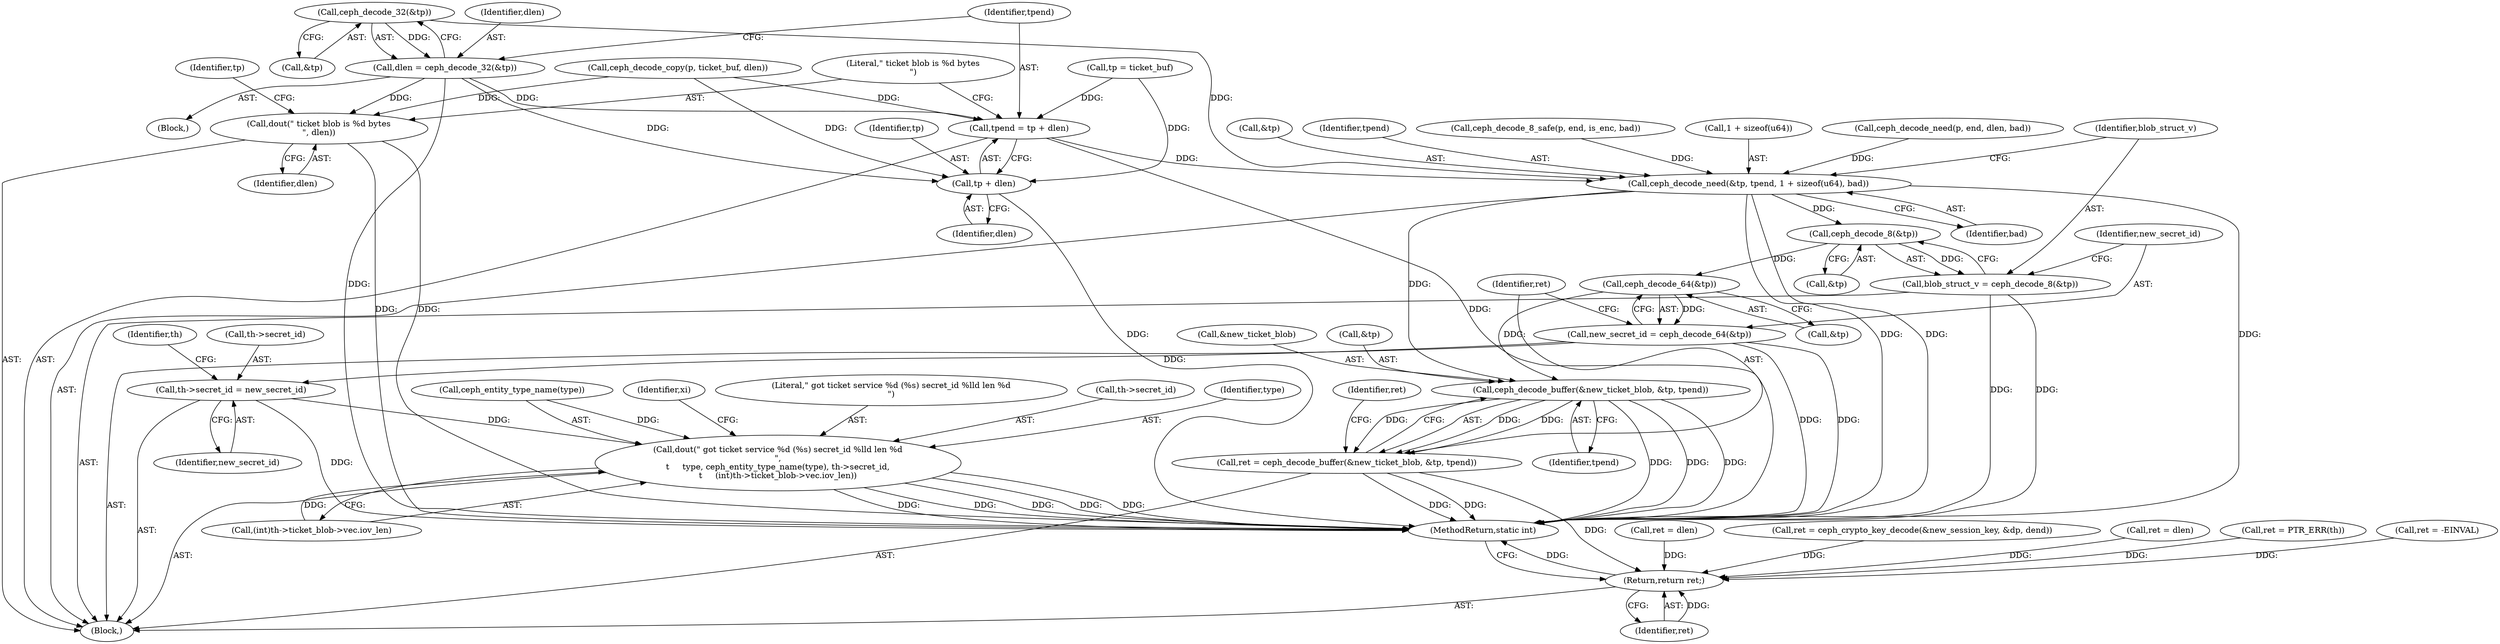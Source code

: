 digraph "0_linux_c27a3e4d667fdcad3db7b104f75659478e0c68d8_2@pointer" {
"1000301" [label="(Call,ceph_decode_32(&tp))"];
"1000299" [label="(Call,dlen = ceph_decode_32(&tp))"];
"1000320" [label="(Call,tpend = tp + dlen)"];
"1000328" [label="(Call,ceph_decode_need(&tp, tpend, 1 + sizeof(u64), bad))"];
"1000339" [label="(Call,ceph_decode_8(&tp))"];
"1000337" [label="(Call,blob_struct_v = ceph_decode_8(&tp))"];
"1000344" [label="(Call,ceph_decode_64(&tp))"];
"1000342" [label="(Call,new_secret_id = ceph_decode_64(&tp))"];
"1000386" [label="(Call,th->secret_id = new_secret_id)"];
"1000401" [label="(Call,dout(\" got ticket service %d (%s) secret_id %lld len %d\n\",\n\t     type, ceph_entity_type_name(type), th->secret_id,\n\t     (int)th->ticket_blob->vec.iov_len))"];
"1000349" [label="(Call,ceph_decode_buffer(&new_ticket_blob, &tp, tpend))"];
"1000347" [label="(Call,ret = ceph_decode_buffer(&new_ticket_blob, &tp, tpend))"];
"1000426" [label="(Return,return ret;)"];
"1000322" [label="(Call,tp + dlen)"];
"1000325" [label="(Call,dout(\" ticket blob is %d bytes\n\", dlen))"];
"1000324" [label="(Identifier,dlen)"];
"1000268" [label="(Call,ceph_decode_8_safe(p, end, is_enc, bad))"];
"1000343" [label="(Identifier,new_secret_id)"];
"1000326" [label="(Literal,\" ticket blob is %d bytes\n\")"];
"1000401" [label="(Call,dout(\" got ticket service %d (%s) secret_id %lld len %d\n\",\n\t     type, ceph_entity_type_name(type), th->secret_id,\n\t     (int)th->ticket_blob->vec.iov_len))"];
"1000302" [label="(Call,&tp)"];
"1000332" [label="(Call,1 + sizeof(u64))"];
"1000299" [label="(Call,dlen = ceph_decode_32(&tp))"];
"1000278" [label="(Block,)"];
"1000340" [label="(Call,&tp)"];
"1000347" [label="(Call,ret = ceph_decode_buffer(&new_ticket_blob, &tp, tpend))"];
"1000402" [label="(Literal,\" got ticket service %d (%s) secret_id %lld len %d\n\")"];
"1000356" [label="(Identifier,ret)"];
"1000295" [label="(Call,ret = dlen)"];
"1000325" [label="(Call,dout(\" ticket blob is %d bytes\n\", dlen))"];
"1000225" [label="(Call,ret = ceph_crypto_key_decode(&new_session_key, &dp, dend))"];
"1000354" [label="(Identifier,tpend)"];
"1000426" [label="(Return,return ret;)"];
"1000311" [label="(Call,ceph_decode_need(p, end, dlen, bad))"];
"1000328" [label="(Call,ceph_decode_need(&tp, tpend, 1 + sizeof(u64), bad))"];
"1000323" [label="(Identifier,tp)"];
"1000300" [label="(Identifier,dlen)"];
"1000387" [label="(Call,th->secret_id)"];
"1000191" [label="(Call,ret = dlen)"];
"1000173" [label="(Call,ret = PTR_ERR(th))"];
"1000427" [label="(Identifier,ret)"];
"1000342" [label="(Call,new_secret_id = ceph_decode_64(&tp))"];
"1000322" [label="(Call,tp + dlen)"];
"1000320" [label="(Call,tpend = tp + dlen)"];
"1000301" [label="(Call,ceph_decode_32(&tp))"];
"1000434" [label="(MethodReturn,static int)"];
"1000390" [label="(Identifier,new_secret_id)"];
"1000345" [label="(Call,&tp)"];
"1000112" [label="(Block,)"];
"1000406" [label="(Call,th->secret_id)"];
"1000349" [label="(Call,ceph_decode_buffer(&new_ticket_blob, &tp, tpend))"];
"1000339" [label="(Call,ceph_decode_8(&tp))"];
"1000350" [label="(Call,&new_ticket_blob)"];
"1000352" [label="(Call,&tp)"];
"1000344" [label="(Call,ceph_decode_64(&tp))"];
"1000348" [label="(Identifier,ret)"];
"1000273" [label="(Call,tp = ticket_buf)"];
"1000336" [label="(Identifier,bad)"];
"1000337" [label="(Call,blob_struct_v = ceph_decode_8(&tp))"];
"1000403" [label="(Identifier,type)"];
"1000321" [label="(Identifier,tpend)"];
"1000404" [label="(Call,ceph_entity_type_name(type))"];
"1000330" [label="(Identifier,tp)"];
"1000316" [label="(Call,ceph_decode_copy(p, ticket_buf, dlen))"];
"1000329" [label="(Call,&tp)"];
"1000393" [label="(Identifier,th)"];
"1000331" [label="(Identifier,tpend)"];
"1000429" [label="(Call,ret = -EINVAL)"];
"1000338" [label="(Identifier,blob_struct_v)"];
"1000386" [label="(Call,th->secret_id = new_secret_id)"];
"1000409" [label="(Call,(int)th->ticket_blob->vec.iov_len)"];
"1000420" [label="(Identifier,xi)"];
"1000327" [label="(Identifier,dlen)"];
"1000301" -> "1000299"  [label="AST: "];
"1000301" -> "1000302"  [label="CFG: "];
"1000302" -> "1000301"  [label="AST: "];
"1000299" -> "1000301"  [label="CFG: "];
"1000301" -> "1000299"  [label="DDG: "];
"1000301" -> "1000328"  [label="DDG: "];
"1000299" -> "1000278"  [label="AST: "];
"1000300" -> "1000299"  [label="AST: "];
"1000321" -> "1000299"  [label="CFG: "];
"1000299" -> "1000434"  [label="DDG: "];
"1000299" -> "1000320"  [label="DDG: "];
"1000299" -> "1000322"  [label="DDG: "];
"1000299" -> "1000325"  [label="DDG: "];
"1000320" -> "1000112"  [label="AST: "];
"1000320" -> "1000322"  [label="CFG: "];
"1000321" -> "1000320"  [label="AST: "];
"1000322" -> "1000320"  [label="AST: "];
"1000326" -> "1000320"  [label="CFG: "];
"1000320" -> "1000434"  [label="DDG: "];
"1000273" -> "1000320"  [label="DDG: "];
"1000316" -> "1000320"  [label="DDG: "];
"1000320" -> "1000328"  [label="DDG: "];
"1000328" -> "1000112"  [label="AST: "];
"1000328" -> "1000336"  [label="CFG: "];
"1000329" -> "1000328"  [label="AST: "];
"1000331" -> "1000328"  [label="AST: "];
"1000332" -> "1000328"  [label="AST: "];
"1000336" -> "1000328"  [label="AST: "];
"1000338" -> "1000328"  [label="CFG: "];
"1000328" -> "1000434"  [label="DDG: "];
"1000328" -> "1000434"  [label="DDG: "];
"1000328" -> "1000434"  [label="DDG: "];
"1000311" -> "1000328"  [label="DDG: "];
"1000268" -> "1000328"  [label="DDG: "];
"1000328" -> "1000339"  [label="DDG: "];
"1000328" -> "1000349"  [label="DDG: "];
"1000339" -> "1000337"  [label="AST: "];
"1000339" -> "1000340"  [label="CFG: "];
"1000340" -> "1000339"  [label="AST: "];
"1000337" -> "1000339"  [label="CFG: "];
"1000339" -> "1000337"  [label="DDG: "];
"1000339" -> "1000344"  [label="DDG: "];
"1000337" -> "1000112"  [label="AST: "];
"1000338" -> "1000337"  [label="AST: "];
"1000343" -> "1000337"  [label="CFG: "];
"1000337" -> "1000434"  [label="DDG: "];
"1000337" -> "1000434"  [label="DDG: "];
"1000344" -> "1000342"  [label="AST: "];
"1000344" -> "1000345"  [label="CFG: "];
"1000345" -> "1000344"  [label="AST: "];
"1000342" -> "1000344"  [label="CFG: "];
"1000344" -> "1000342"  [label="DDG: "];
"1000344" -> "1000349"  [label="DDG: "];
"1000342" -> "1000112"  [label="AST: "];
"1000343" -> "1000342"  [label="AST: "];
"1000348" -> "1000342"  [label="CFG: "];
"1000342" -> "1000434"  [label="DDG: "];
"1000342" -> "1000434"  [label="DDG: "];
"1000342" -> "1000386"  [label="DDG: "];
"1000386" -> "1000112"  [label="AST: "];
"1000386" -> "1000390"  [label="CFG: "];
"1000387" -> "1000386"  [label="AST: "];
"1000390" -> "1000386"  [label="AST: "];
"1000393" -> "1000386"  [label="CFG: "];
"1000386" -> "1000434"  [label="DDG: "];
"1000386" -> "1000401"  [label="DDG: "];
"1000401" -> "1000112"  [label="AST: "];
"1000401" -> "1000409"  [label="CFG: "];
"1000402" -> "1000401"  [label="AST: "];
"1000403" -> "1000401"  [label="AST: "];
"1000404" -> "1000401"  [label="AST: "];
"1000406" -> "1000401"  [label="AST: "];
"1000409" -> "1000401"  [label="AST: "];
"1000420" -> "1000401"  [label="CFG: "];
"1000401" -> "1000434"  [label="DDG: "];
"1000401" -> "1000434"  [label="DDG: "];
"1000401" -> "1000434"  [label="DDG: "];
"1000401" -> "1000434"  [label="DDG: "];
"1000401" -> "1000434"  [label="DDG: "];
"1000404" -> "1000401"  [label="DDG: "];
"1000409" -> "1000401"  [label="DDG: "];
"1000349" -> "1000347"  [label="AST: "];
"1000349" -> "1000354"  [label="CFG: "];
"1000350" -> "1000349"  [label="AST: "];
"1000352" -> "1000349"  [label="AST: "];
"1000354" -> "1000349"  [label="AST: "];
"1000347" -> "1000349"  [label="CFG: "];
"1000349" -> "1000434"  [label="DDG: "];
"1000349" -> "1000434"  [label="DDG: "];
"1000349" -> "1000434"  [label="DDG: "];
"1000349" -> "1000347"  [label="DDG: "];
"1000349" -> "1000347"  [label="DDG: "];
"1000349" -> "1000347"  [label="DDG: "];
"1000347" -> "1000112"  [label="AST: "];
"1000348" -> "1000347"  [label="AST: "];
"1000356" -> "1000347"  [label="CFG: "];
"1000347" -> "1000434"  [label="DDG: "];
"1000347" -> "1000434"  [label="DDG: "];
"1000347" -> "1000426"  [label="DDG: "];
"1000426" -> "1000112"  [label="AST: "];
"1000426" -> "1000427"  [label="CFG: "];
"1000427" -> "1000426"  [label="AST: "];
"1000434" -> "1000426"  [label="CFG: "];
"1000426" -> "1000434"  [label="DDG: "];
"1000427" -> "1000426"  [label="DDG: "];
"1000295" -> "1000426"  [label="DDG: "];
"1000225" -> "1000426"  [label="DDG: "];
"1000429" -> "1000426"  [label="DDG: "];
"1000191" -> "1000426"  [label="DDG: "];
"1000173" -> "1000426"  [label="DDG: "];
"1000322" -> "1000324"  [label="CFG: "];
"1000323" -> "1000322"  [label="AST: "];
"1000324" -> "1000322"  [label="AST: "];
"1000322" -> "1000434"  [label="DDG: "];
"1000273" -> "1000322"  [label="DDG: "];
"1000316" -> "1000322"  [label="DDG: "];
"1000325" -> "1000112"  [label="AST: "];
"1000325" -> "1000327"  [label="CFG: "];
"1000326" -> "1000325"  [label="AST: "];
"1000327" -> "1000325"  [label="AST: "];
"1000330" -> "1000325"  [label="CFG: "];
"1000325" -> "1000434"  [label="DDG: "];
"1000325" -> "1000434"  [label="DDG: "];
"1000316" -> "1000325"  [label="DDG: "];
}
